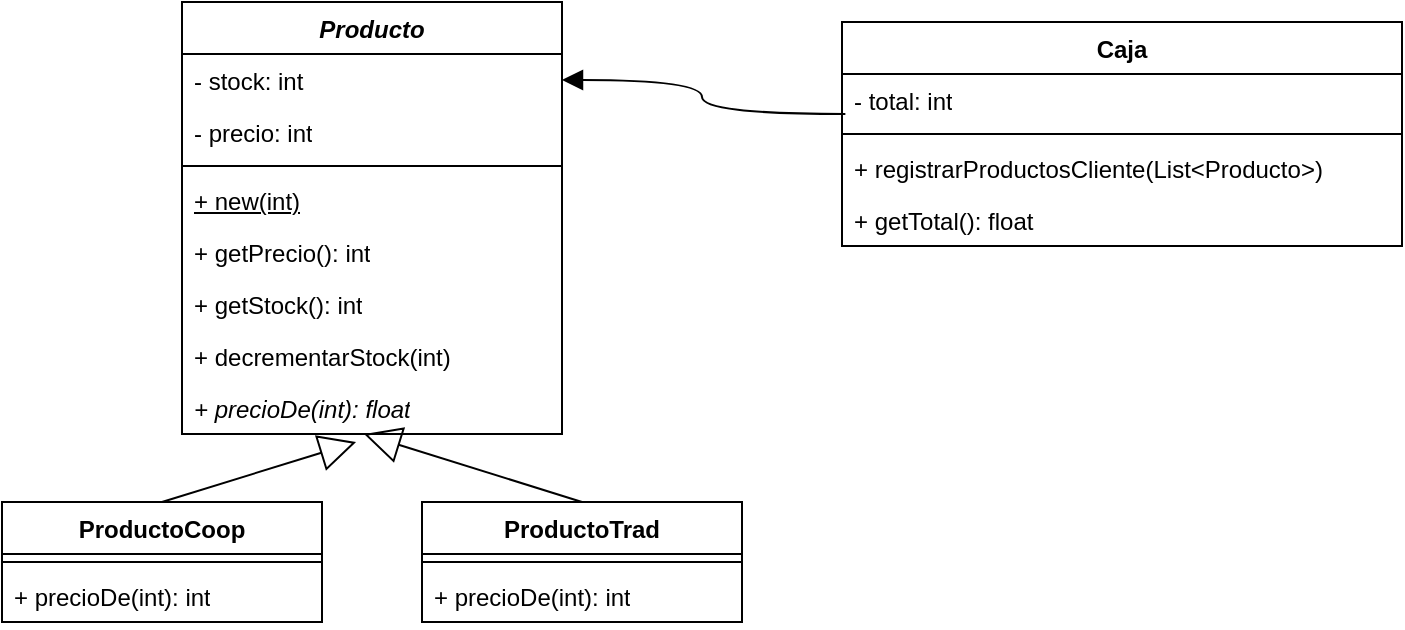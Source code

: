 <mxfile version="24.7.13">
  <diagram id="C5RBs43oDa-KdzZeNtuy" name="Page-1">
    <mxGraphModel dx="714" dy="804" grid="1" gridSize="10" guides="1" tooltips="1" connect="1" arrows="1" fold="1" page="1" pageScale="1" pageWidth="827" pageHeight="1169" math="0" shadow="0">
      <root>
        <mxCell id="WIyWlLk6GJQsqaUBKTNV-0" />
        <mxCell id="WIyWlLk6GJQsqaUBKTNV-1" parent="WIyWlLk6GJQsqaUBKTNV-0" />
        <mxCell id="CEKLD4yd3aEbkFzi1nw9-4" value="Caja" style="swimlane;fontStyle=1;align=center;verticalAlign=top;childLayout=stackLayout;horizontal=1;startSize=26;horizontalStack=0;resizeParent=1;resizeParentMax=0;resizeLast=0;collapsible=1;marginBottom=0;whiteSpace=wrap;html=1;" vertex="1" parent="WIyWlLk6GJQsqaUBKTNV-1">
          <mxGeometry x="500" y="20" width="280" height="112" as="geometry" />
        </mxCell>
        <mxCell id="CEKLD4yd3aEbkFzi1nw9-5" value="- total: int" style="text;strokeColor=none;fillColor=none;align=left;verticalAlign=top;spacingLeft=4;spacingRight=4;overflow=hidden;rotatable=0;points=[[0,0.5],[1,0.5]];portConstraint=eastwest;whiteSpace=wrap;html=1;" vertex="1" parent="CEKLD4yd3aEbkFzi1nw9-4">
          <mxGeometry y="26" width="280" height="26" as="geometry" />
        </mxCell>
        <mxCell id="CEKLD4yd3aEbkFzi1nw9-6" value="" style="line;strokeWidth=1;fillColor=none;align=left;verticalAlign=middle;spacingTop=-1;spacingLeft=3;spacingRight=3;rotatable=0;labelPosition=right;points=[];portConstraint=eastwest;strokeColor=inherit;" vertex="1" parent="CEKLD4yd3aEbkFzi1nw9-4">
          <mxGeometry y="52" width="280" height="8" as="geometry" />
        </mxCell>
        <mxCell id="CEKLD4yd3aEbkFzi1nw9-7" value="+ registrarProductosCliente(List&amp;lt;Producto&amp;gt;)" style="text;strokeColor=none;fillColor=none;align=left;verticalAlign=top;spacingLeft=4;spacingRight=4;overflow=hidden;rotatable=0;points=[[0,0.5],[1,0.5]];portConstraint=eastwest;whiteSpace=wrap;html=1;" vertex="1" parent="CEKLD4yd3aEbkFzi1nw9-4">
          <mxGeometry y="60" width="280" height="26" as="geometry" />
        </mxCell>
        <mxCell id="CEKLD4yd3aEbkFzi1nw9-31" value="+ getTotal(): float" style="text;strokeColor=none;fillColor=none;align=left;verticalAlign=top;spacingLeft=4;spacingRight=4;overflow=hidden;rotatable=0;points=[[0,0.5],[1,0.5]];portConstraint=eastwest;whiteSpace=wrap;html=1;" vertex="1" parent="CEKLD4yd3aEbkFzi1nw9-4">
          <mxGeometry y="86" width="280" height="26" as="geometry" />
        </mxCell>
        <mxCell id="CEKLD4yd3aEbkFzi1nw9-8" value="&lt;i&gt;Producto&lt;/i&gt;" style="swimlane;fontStyle=1;align=center;verticalAlign=top;childLayout=stackLayout;horizontal=1;startSize=26;horizontalStack=0;resizeParent=1;resizeParentMax=0;resizeLast=0;collapsible=1;marginBottom=0;whiteSpace=wrap;html=1;" vertex="1" parent="WIyWlLk6GJQsqaUBKTNV-1">
          <mxGeometry x="170" y="10" width="190" height="216" as="geometry" />
        </mxCell>
        <mxCell id="CEKLD4yd3aEbkFzi1nw9-9" value="- stock: int" style="text;strokeColor=none;fillColor=none;align=left;verticalAlign=top;spacingLeft=4;spacingRight=4;overflow=hidden;rotatable=0;points=[[0,0.5],[1,0.5]];portConstraint=eastwest;whiteSpace=wrap;html=1;" vertex="1" parent="CEKLD4yd3aEbkFzi1nw9-8">
          <mxGeometry y="26" width="190" height="26" as="geometry" />
        </mxCell>
        <mxCell id="CEKLD4yd3aEbkFzi1nw9-38" value="- precio: int" style="text;strokeColor=none;fillColor=none;align=left;verticalAlign=top;spacingLeft=4;spacingRight=4;overflow=hidden;rotatable=0;points=[[0,0.5],[1,0.5]];portConstraint=eastwest;whiteSpace=wrap;html=1;" vertex="1" parent="CEKLD4yd3aEbkFzi1nw9-8">
          <mxGeometry y="52" width="190" height="26" as="geometry" />
        </mxCell>
        <mxCell id="CEKLD4yd3aEbkFzi1nw9-10" value="" style="line;strokeWidth=1;fillColor=none;align=left;verticalAlign=middle;spacingTop=-1;spacingLeft=3;spacingRight=3;rotatable=0;labelPosition=right;points=[];portConstraint=eastwest;strokeColor=inherit;" vertex="1" parent="CEKLD4yd3aEbkFzi1nw9-8">
          <mxGeometry y="78" width="190" height="8" as="geometry" />
        </mxCell>
        <mxCell id="CEKLD4yd3aEbkFzi1nw9-11" value="+ new(int)" style="text;strokeColor=none;fillColor=none;align=left;verticalAlign=top;spacingLeft=4;spacingRight=4;overflow=hidden;rotatable=0;points=[[0,0.5],[1,0.5]];portConstraint=eastwest;whiteSpace=wrap;html=1;fontStyle=4" vertex="1" parent="CEKLD4yd3aEbkFzi1nw9-8">
          <mxGeometry y="86" width="190" height="26" as="geometry" />
        </mxCell>
        <mxCell id="CEKLD4yd3aEbkFzi1nw9-39" value="+ getPrecio(): int" style="text;strokeColor=none;fillColor=none;align=left;verticalAlign=top;spacingLeft=4;spacingRight=4;overflow=hidden;rotatable=0;points=[[0,0.5],[1,0.5]];portConstraint=eastwest;whiteSpace=wrap;html=1;" vertex="1" parent="CEKLD4yd3aEbkFzi1nw9-8">
          <mxGeometry y="112" width="190" height="26" as="geometry" />
        </mxCell>
        <mxCell id="CEKLD4yd3aEbkFzi1nw9-25" value="+ getStock(): int" style="text;strokeColor=none;fillColor=none;align=left;verticalAlign=top;spacingLeft=4;spacingRight=4;overflow=hidden;rotatable=0;points=[[0,0.5],[1,0.5]];portConstraint=eastwest;whiteSpace=wrap;html=1;" vertex="1" parent="CEKLD4yd3aEbkFzi1nw9-8">
          <mxGeometry y="138" width="190" height="26" as="geometry" />
        </mxCell>
        <mxCell id="CEKLD4yd3aEbkFzi1nw9-32" value="+ decrementarStock(int)" style="text;strokeColor=none;fillColor=none;align=left;verticalAlign=top;spacingLeft=4;spacingRight=4;overflow=hidden;rotatable=0;points=[[0,0.5],[1,0.5]];portConstraint=eastwest;whiteSpace=wrap;html=1;fontStyle=0" vertex="1" parent="CEKLD4yd3aEbkFzi1nw9-8">
          <mxGeometry y="164" width="190" height="26" as="geometry" />
        </mxCell>
        <mxCell id="CEKLD4yd3aEbkFzi1nw9-35" value="+ precioDe(int): float" style="text;strokeColor=none;fillColor=none;align=left;verticalAlign=top;spacingLeft=4;spacingRight=4;overflow=hidden;rotatable=0;points=[[0,0.5],[1,0.5]];portConstraint=eastwest;whiteSpace=wrap;html=1;fontStyle=2" vertex="1" parent="CEKLD4yd3aEbkFzi1nw9-8">
          <mxGeometry y="190" width="190" height="26" as="geometry" />
        </mxCell>
        <mxCell id="CEKLD4yd3aEbkFzi1nw9-13" value="ProductoCoop" style="swimlane;fontStyle=1;align=center;verticalAlign=top;childLayout=stackLayout;horizontal=1;startSize=26;horizontalStack=0;resizeParent=1;resizeParentMax=0;resizeLast=0;collapsible=1;marginBottom=0;whiteSpace=wrap;html=1;" vertex="1" parent="WIyWlLk6GJQsqaUBKTNV-1">
          <mxGeometry x="80" y="260" width="160" height="60" as="geometry" />
        </mxCell>
        <mxCell id="CEKLD4yd3aEbkFzi1nw9-15" value="" style="line;strokeWidth=1;fillColor=none;align=left;verticalAlign=middle;spacingTop=-1;spacingLeft=3;spacingRight=3;rotatable=0;labelPosition=right;points=[];portConstraint=eastwest;strokeColor=inherit;" vertex="1" parent="CEKLD4yd3aEbkFzi1nw9-13">
          <mxGeometry y="26" width="160" height="8" as="geometry" />
        </mxCell>
        <mxCell id="CEKLD4yd3aEbkFzi1nw9-36" value="+ precioDe(int): int" style="text;strokeColor=none;fillColor=none;align=left;verticalAlign=top;spacingLeft=4;spacingRight=4;overflow=hidden;rotatable=0;points=[[0,0.5],[1,0.5]];portConstraint=eastwest;whiteSpace=wrap;html=1;fontStyle=0" vertex="1" parent="CEKLD4yd3aEbkFzi1nw9-13">
          <mxGeometry y="34" width="160" height="26" as="geometry" />
        </mxCell>
        <mxCell id="CEKLD4yd3aEbkFzi1nw9-17" value="ProductoTrad" style="swimlane;fontStyle=1;align=center;verticalAlign=top;childLayout=stackLayout;horizontal=1;startSize=26;horizontalStack=0;resizeParent=1;resizeParentMax=0;resizeLast=0;collapsible=1;marginBottom=0;whiteSpace=wrap;html=1;" vertex="1" parent="WIyWlLk6GJQsqaUBKTNV-1">
          <mxGeometry x="290" y="260" width="160" height="60" as="geometry" />
        </mxCell>
        <mxCell id="CEKLD4yd3aEbkFzi1nw9-19" value="" style="line;strokeWidth=1;fillColor=none;align=left;verticalAlign=middle;spacingTop=-1;spacingLeft=3;spacingRight=3;rotatable=0;labelPosition=right;points=[];portConstraint=eastwest;strokeColor=inherit;" vertex="1" parent="CEKLD4yd3aEbkFzi1nw9-17">
          <mxGeometry y="26" width="160" height="8" as="geometry" />
        </mxCell>
        <mxCell id="CEKLD4yd3aEbkFzi1nw9-37" value="+ precioDe(int): int" style="text;strokeColor=none;fillColor=none;align=left;verticalAlign=top;spacingLeft=4;spacingRight=4;overflow=hidden;rotatable=0;points=[[0,0.5],[1,0.5]];portConstraint=eastwest;whiteSpace=wrap;html=1;fontStyle=0" vertex="1" parent="CEKLD4yd3aEbkFzi1nw9-17">
          <mxGeometry y="34" width="160" height="26" as="geometry" />
        </mxCell>
        <mxCell id="CEKLD4yd3aEbkFzi1nw9-22" value="" style="endArrow=block;endFill=1;html=1;edgeStyle=orthogonalEdgeStyle;align=left;verticalAlign=top;rounded=0;fontSize=12;startSize=8;endSize=8;curved=1;exitX=0.006;exitY=0.769;exitDx=0;exitDy=0;exitPerimeter=0;entryX=1;entryY=0.5;entryDx=0;entryDy=0;" edge="1" parent="WIyWlLk6GJQsqaUBKTNV-1" source="CEKLD4yd3aEbkFzi1nw9-5" target="CEKLD4yd3aEbkFzi1nw9-9">
          <mxGeometry x="-1" relative="1" as="geometry">
            <mxPoint x="340" y="180" as="sourcePoint" />
            <mxPoint x="500" y="180" as="targetPoint" />
          </mxGeometry>
        </mxCell>
        <mxCell id="CEKLD4yd3aEbkFzi1nw9-27" value="" style="endArrow=block;endSize=16;endFill=0;html=1;rounded=0;fontSize=12;curved=1;exitX=0.5;exitY=0;exitDx=0;exitDy=0;entryX=0.458;entryY=1.154;entryDx=0;entryDy=0;entryPerimeter=0;" edge="1" parent="WIyWlLk6GJQsqaUBKTNV-1" source="CEKLD4yd3aEbkFzi1nw9-13" target="CEKLD4yd3aEbkFzi1nw9-35">
          <mxGeometry width="160" relative="1" as="geometry">
            <mxPoint x="350" y="410" as="sourcePoint" />
            <mxPoint x="244.08" y="224" as="targetPoint" />
          </mxGeometry>
        </mxCell>
        <mxCell id="CEKLD4yd3aEbkFzi1nw9-28" value="" style="endArrow=block;endSize=16;endFill=0;html=1;rounded=0;fontSize=12;curved=1;exitX=0.5;exitY=0;exitDx=0;exitDy=0;entryX=0.479;entryY=1;entryDx=0;entryDy=0;entryPerimeter=0;" edge="1" parent="WIyWlLk6GJQsqaUBKTNV-1" source="CEKLD4yd3aEbkFzi1nw9-17" target="CEKLD4yd3aEbkFzi1nw9-35">
          <mxGeometry width="160" relative="1" as="geometry">
            <mxPoint x="390" y="232" as="sourcePoint" />
            <mxPoint x="246.96" y="226.99" as="targetPoint" />
          </mxGeometry>
        </mxCell>
      </root>
    </mxGraphModel>
  </diagram>
</mxfile>

